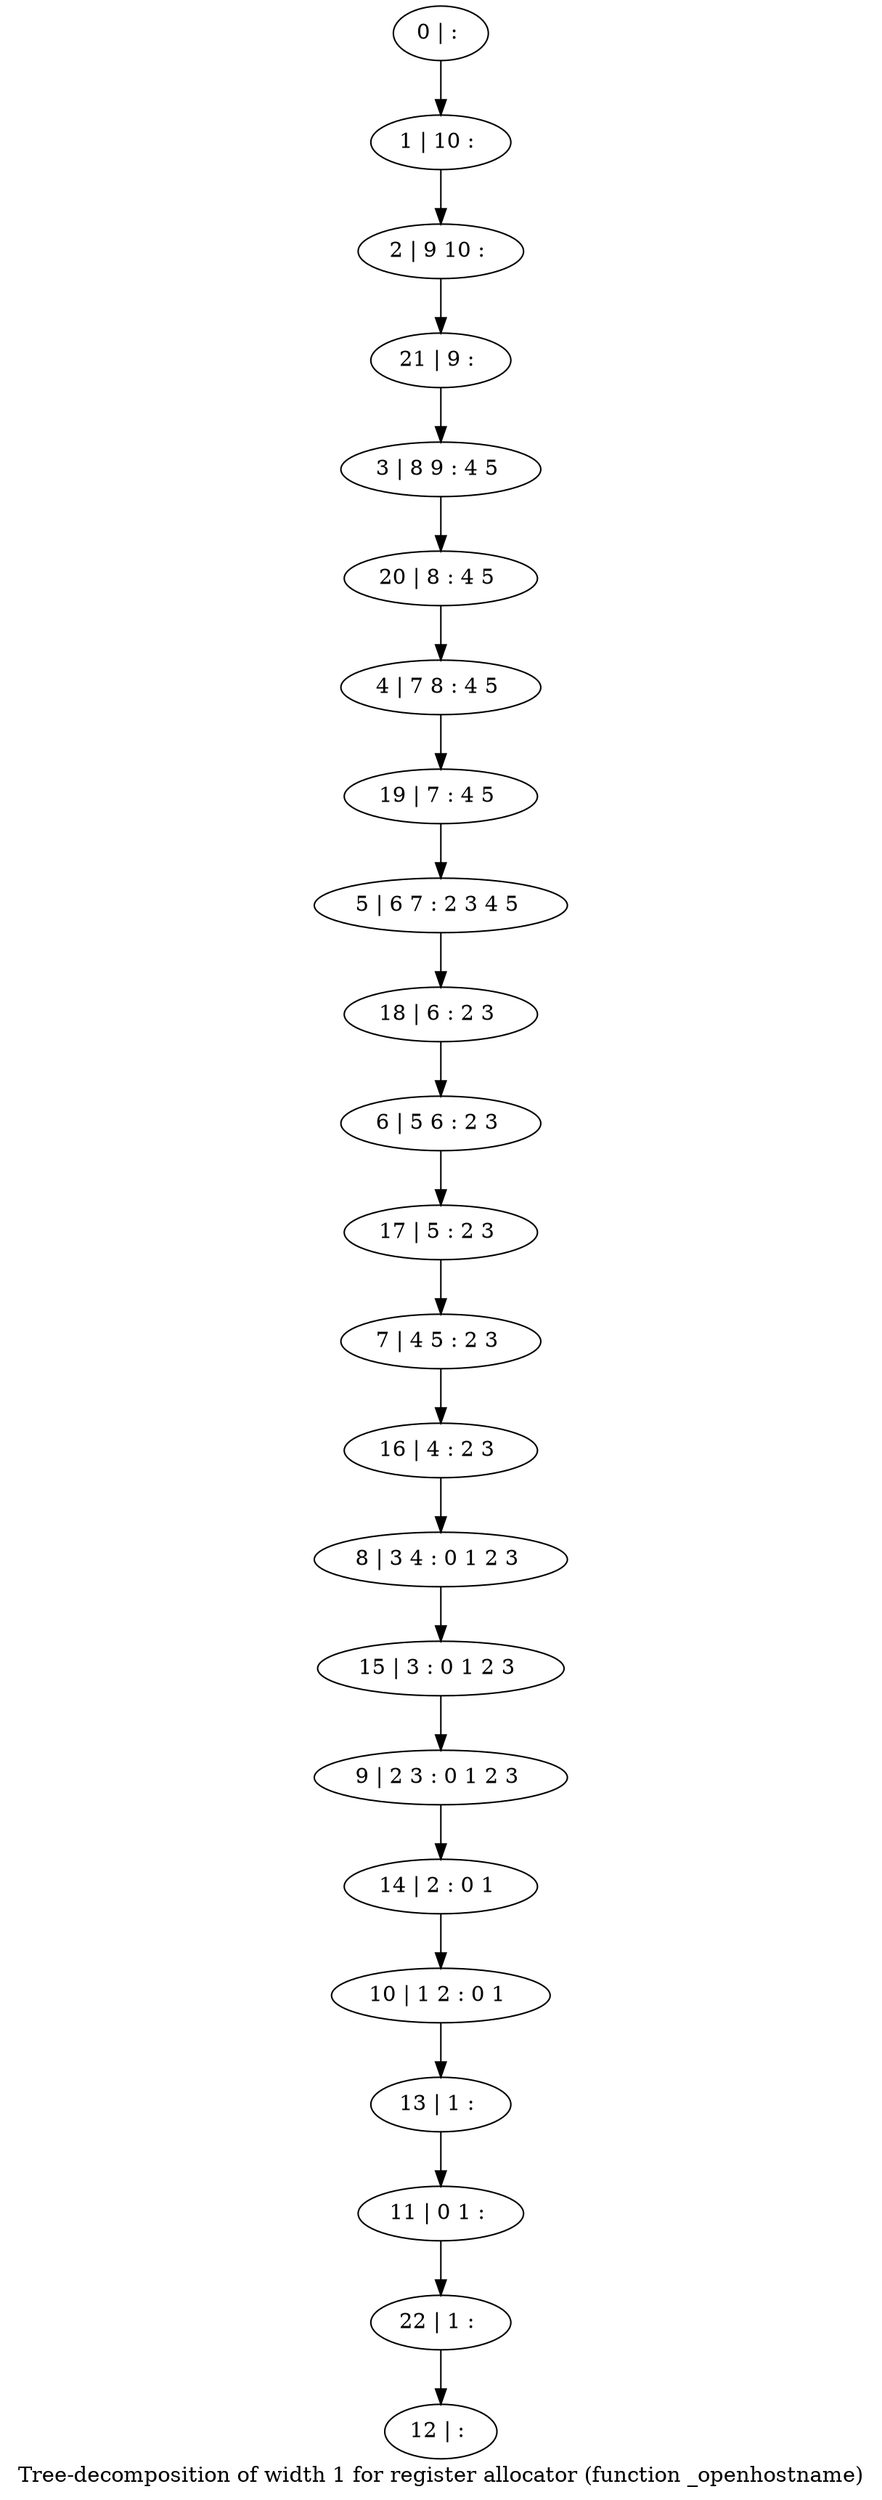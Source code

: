 digraph G {
graph [label="Tree-decomposition of width 1 for register allocator (function _openhostname)"]
0[label="0 | : "];
1[label="1 | 10 : "];
2[label="2 | 9 10 : "];
3[label="3 | 8 9 : 4 5 "];
4[label="4 | 7 8 : 4 5 "];
5[label="5 | 6 7 : 2 3 4 5 "];
6[label="6 | 5 6 : 2 3 "];
7[label="7 | 4 5 : 2 3 "];
8[label="8 | 3 4 : 0 1 2 3 "];
9[label="9 | 2 3 : 0 1 2 3 "];
10[label="10 | 1 2 : 0 1 "];
11[label="11 | 0 1 : "];
12[label="12 | : "];
13[label="13 | 1 : "];
14[label="14 | 2 : 0 1 "];
15[label="15 | 3 : 0 1 2 3 "];
16[label="16 | 4 : 2 3 "];
17[label="17 | 5 : 2 3 "];
18[label="18 | 6 : 2 3 "];
19[label="19 | 7 : 4 5 "];
20[label="20 | 8 : 4 5 "];
21[label="21 | 9 : "];
22[label="22 | 1 : "];
0->1 ;
1->2 ;
13->11 ;
10->13 ;
14->10 ;
9->14 ;
15->9 ;
8->15 ;
16->8 ;
7->16 ;
17->7 ;
6->17 ;
18->6 ;
5->18 ;
19->5 ;
4->19 ;
20->4 ;
3->20 ;
21->3 ;
2->21 ;
22->12 ;
11->22 ;
}
